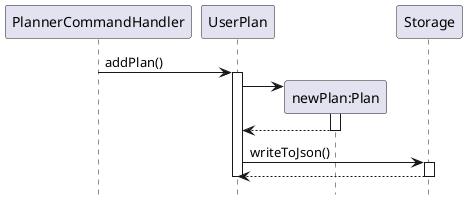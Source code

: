 @startuml
hidefootbox
PlannerCommandHandler->UserPlan : addPlan()
activate UserPlan
UserPlan -> "newPlan:Plan" **
activate "newPlan:Plan"
"newPlan:Plan" --> UserPlan
deactivate "newPlan:Plan"
UserPlan -> Storage : writeToJson()
activate Storage
Storage --> UserPlan
deactivate Storage
deactivate UserPlan
@enduml